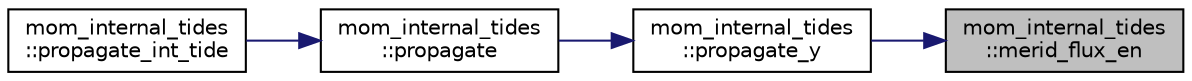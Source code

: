 digraph "mom_internal_tides::merid_flux_en"
{
 // INTERACTIVE_SVG=YES
 // LATEX_PDF_SIZE
  edge [fontname="Helvetica",fontsize="10",labelfontname="Helvetica",labelfontsize="10"];
  node [fontname="Helvetica",fontsize="10",shape=record];
  rankdir="RL";
  Node1 [label="mom_internal_tides\l::merid_flux_en",height=0.2,width=0.4,color="black", fillcolor="grey75", style="filled", fontcolor="black",tooltip="Evaluates the meridional mass or volume fluxes in a layer."];
  Node1 -> Node2 [dir="back",color="midnightblue",fontsize="10",style="solid",fontname="Helvetica"];
  Node2 [label="mom_internal_tides\l::propagate_y",height=0.2,width=0.4,color="black", fillcolor="white", style="filled",URL="$namespacemom__internal__tides.html#ae1a31a7f0db2b05c1d863f022b799c7b",tooltip="Propagates the internal wave energy in the logical y-direction."];
  Node2 -> Node3 [dir="back",color="midnightblue",fontsize="10",style="solid",fontname="Helvetica"];
  Node3 [label="mom_internal_tides\l::propagate",height=0.2,width=0.4,color="black", fillcolor="white", style="filled",URL="$namespacemom__internal__tides.html#af70118539fe63af49c203de9bdfafe8a",tooltip="Propagates internal waves at a single frequency."];
  Node3 -> Node4 [dir="back",color="midnightblue",fontsize="10",style="solid",fontname="Helvetica"];
  Node4 [label="mom_internal_tides\l::propagate_int_tide",height=0.2,width=0.4,color="black", fillcolor="white", style="filled",URL="$namespacemom__internal__tides.html#aeeeea20ff7fe971846b7539d377f4389",tooltip="Calls subroutines in this file that are needed to refract, propagate, and dissipate energy density of..."];
}
